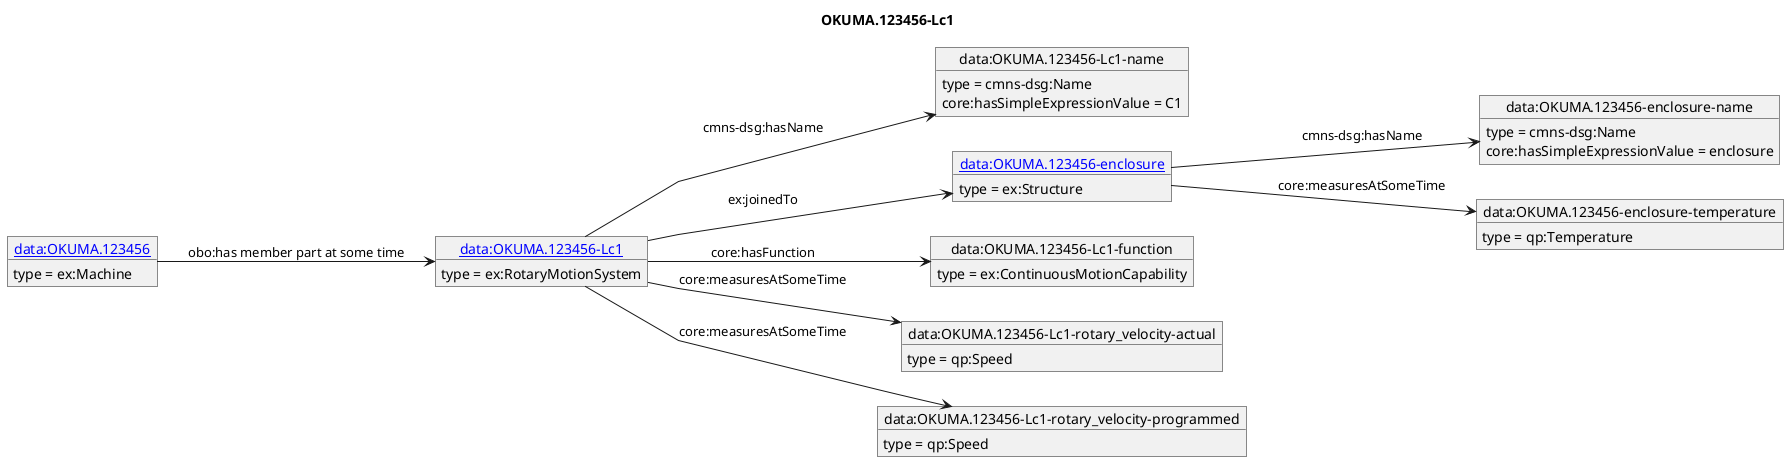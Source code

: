 @startuml
skinparam linetype polyline
left to right direction
title OKUMA.123456-Lc1
object "[[./OKUMA.123456-Lc1.html data:OKUMA.123456-Lc1]]" as o1 {
 type = ex:RotaryMotionSystem
 }
object "data:OKUMA.123456-Lc1-name" as o2 {
 type = cmns-dsg:Name
 }
object "[[./OKUMA.123456-enclosure.html data:OKUMA.123456-enclosure]]" as o3 {
 type = ex:Structure
 }
object "data:OKUMA.123456-enclosure-name" as o4 {
 type = cmns-dsg:Name
 }
object "data:OKUMA.123456-enclosure-temperature" as o5 {
 type = qp:Temperature
 }
object "data:OKUMA.123456-Lc1-function" as o6 {
 type = ex:ContinuousMotionCapability
 }
object "data:OKUMA.123456-Lc1-rotary_velocity-actual" as o7 {
 type = qp:Speed
 }
object "data:OKUMA.123456-Lc1-rotary_velocity-programmed" as o8 {
 type = qp:Speed
 }
object "[[./OKUMA.123456.html data:OKUMA.123456]]" as o9 {
 type = ex:Machine
 }
o1 --> o2 : cmns-dsg:hasName
o2 : core:hasSimpleExpressionValue = C1
o1 --> o3 : ex:joinedTo
o3 --> o4 : cmns-dsg:hasName
o4 : core:hasSimpleExpressionValue = enclosure
o3 --> o5 : core:measuresAtSomeTime
o1 --> o6 : core:hasFunction
o1 --> o7 : core:measuresAtSomeTime
o1 --> o8 : core:measuresAtSomeTime
o9 --> o1 : obo:has member part at some time
@enduml
